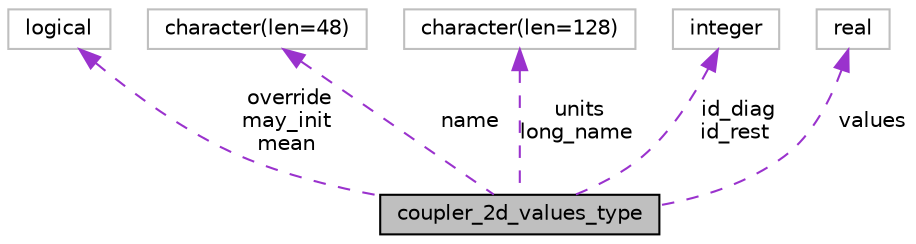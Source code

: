 digraph "coupler_2d_values_type"
{
 // INTERACTIVE_SVG=YES
 // LATEX_PDF_SIZE
  edge [fontname="Helvetica",fontsize="10",labelfontname="Helvetica",labelfontsize="10"];
  node [fontname="Helvetica",fontsize="10",shape=record];
  Node1 [label="coupler_2d_values_type",height=0.2,width=0.4,color="black", fillcolor="grey75", style="filled", fontcolor="black",tooltip="Coupler data for 2D values."];
  Node2 -> Node1 [dir="back",color="darkorchid3",fontsize="10",style="dashed",label=" override\nmay_init\nmean" ,fontname="Helvetica"];
  Node2 [label="logical",height=0.2,width=0.4,color="grey75", fillcolor="white", style="filled",tooltip=" "];
  Node3 -> Node1 [dir="back",color="darkorchid3",fontsize="10",style="dashed",label=" name" ,fontname="Helvetica"];
  Node3 [label="character(len=48)",height=0.2,width=0.4,color="grey75", fillcolor="white", style="filled",tooltip=" "];
  Node4 -> Node1 [dir="back",color="darkorchid3",fontsize="10",style="dashed",label=" units\nlong_name" ,fontname="Helvetica"];
  Node4 [label="character(len=128)",height=0.2,width=0.4,color="grey75", fillcolor="white", style="filled",tooltip=" "];
  Node5 -> Node1 [dir="back",color="darkorchid3",fontsize="10",style="dashed",label=" id_diag\nid_rest" ,fontname="Helvetica"];
  Node5 [label="integer",height=0.2,width=0.4,color="grey75", fillcolor="white", style="filled",tooltip=" "];
  Node6 -> Node1 [dir="back",color="darkorchid3",fontsize="10",style="dashed",label=" values" ,fontname="Helvetica"];
  Node6 [label="real",height=0.2,width=0.4,color="grey75", fillcolor="white", style="filled",tooltip=" "];
}
